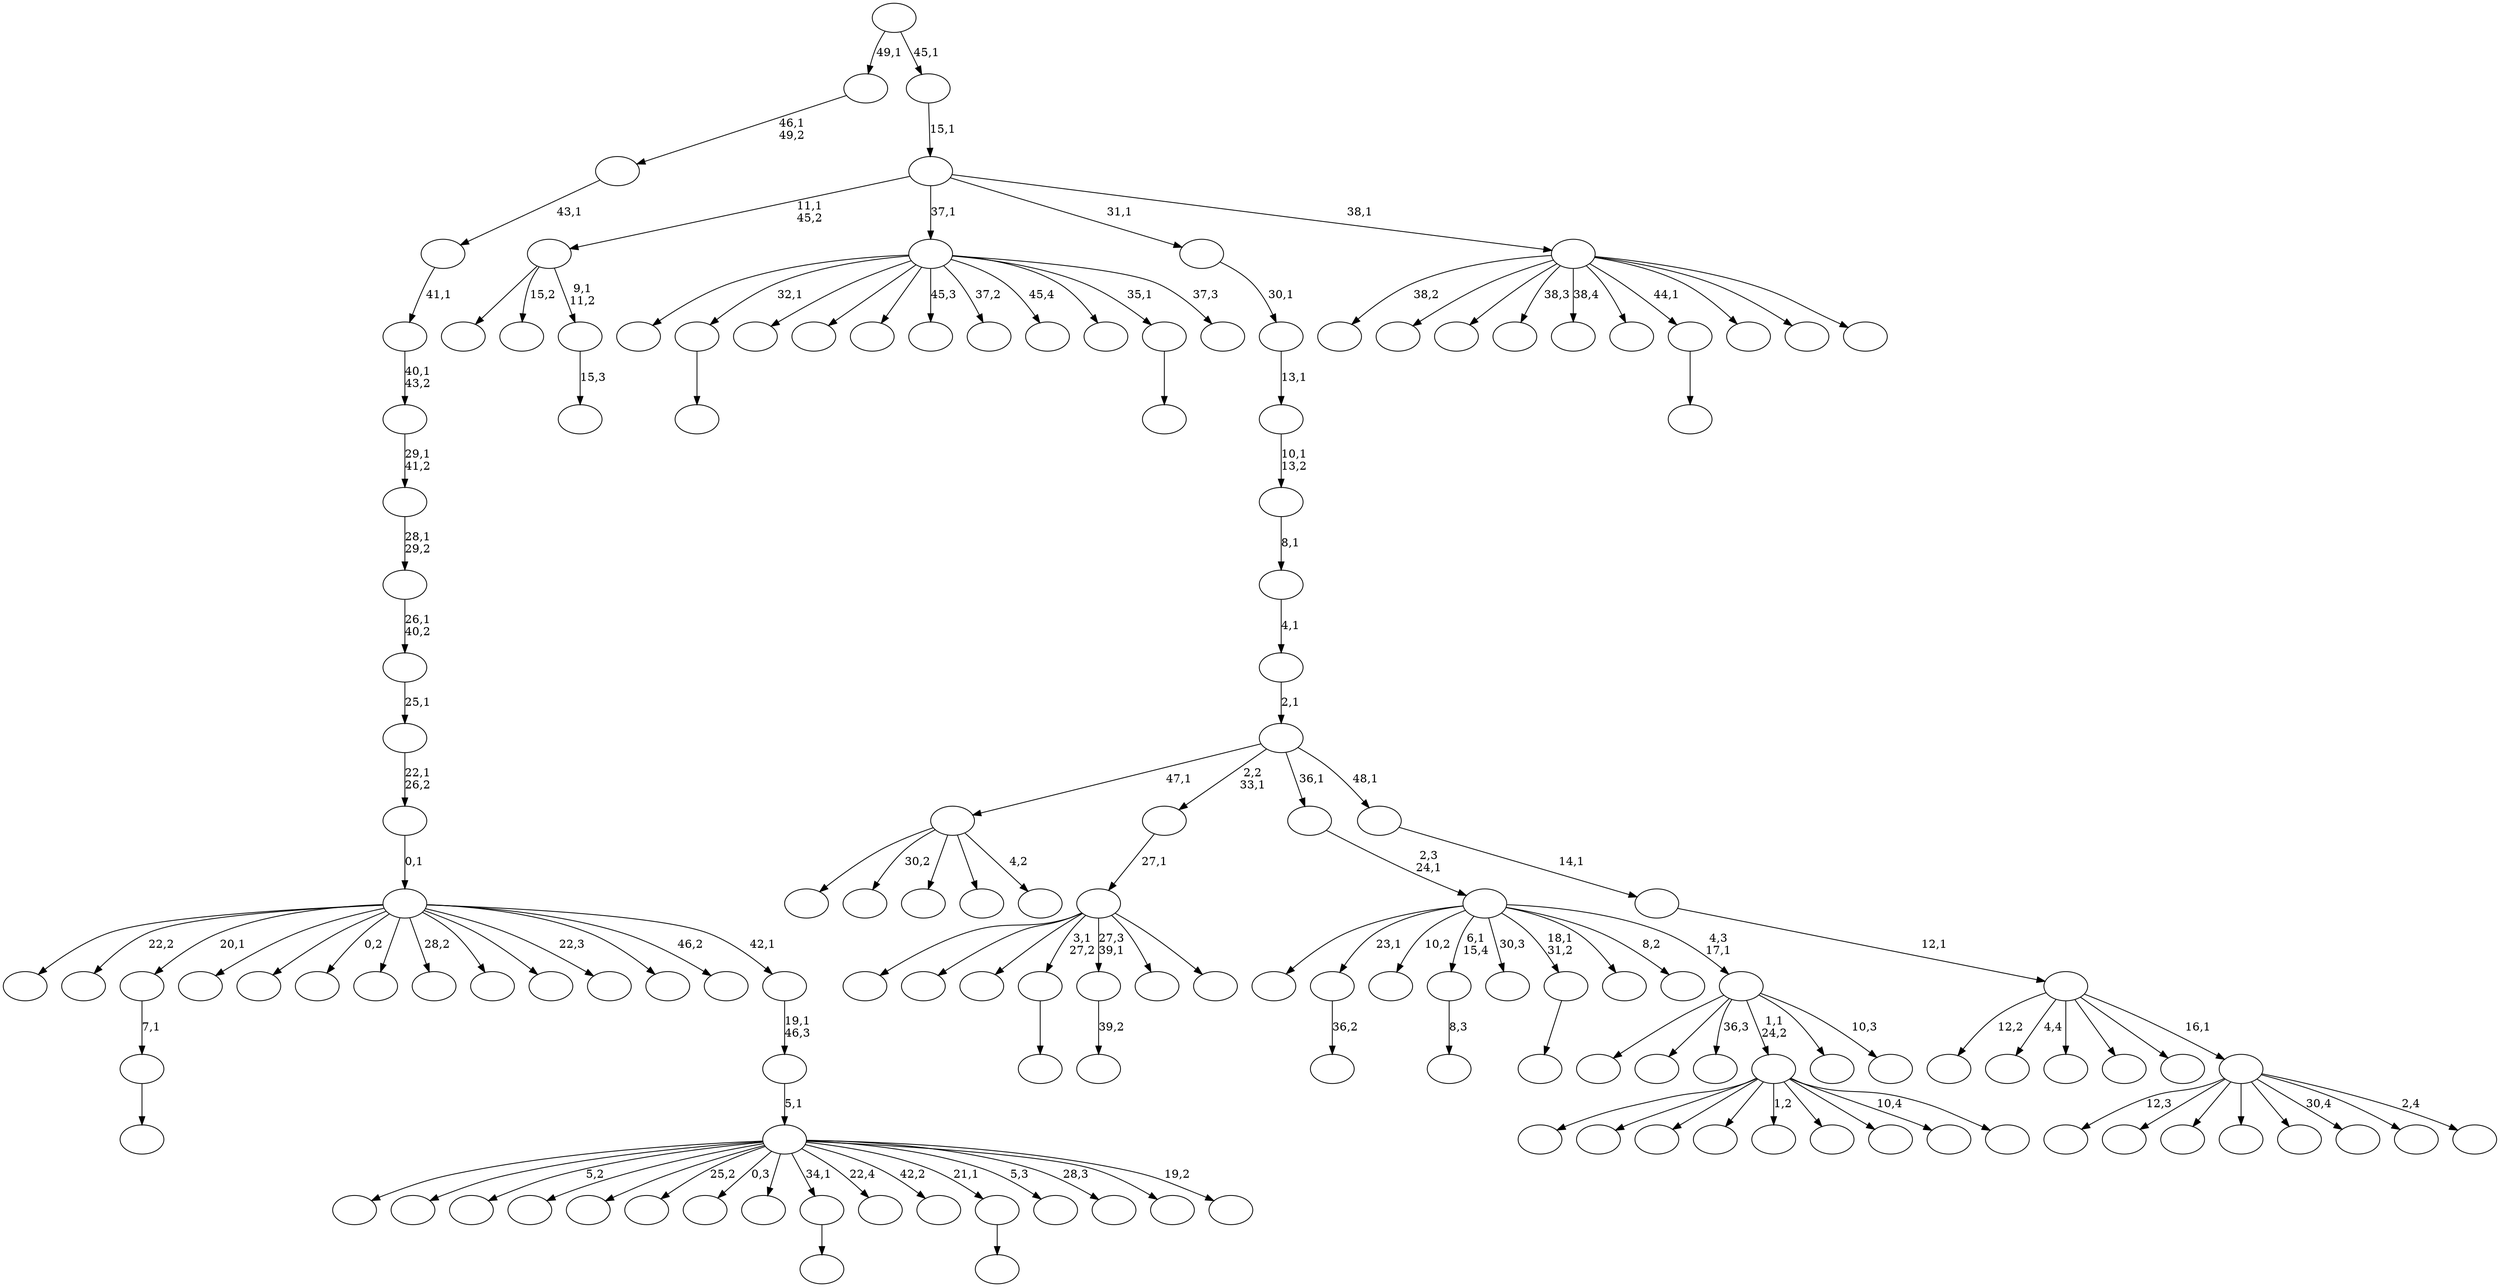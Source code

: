 digraph T {
	150 [label=""]
	149 [label=""]
	148 [label=""]
	147 [label=""]
	146 [label=""]
	145 [label=""]
	144 [label=""]
	143 [label=""]
	142 [label=""]
	141 [label=""]
	140 [label=""]
	139 [label=""]
	138 [label=""]
	137 [label=""]
	136 [label=""]
	135 [label=""]
	134 [label=""]
	133 [label=""]
	132 [label=""]
	131 [label=""]
	130 [label=""]
	129 [label=""]
	128 [label=""]
	127 [label=""]
	126 [label=""]
	125 [label=""]
	124 [label=""]
	123 [label=""]
	122 [label=""]
	121 [label=""]
	120 [label=""]
	119 [label=""]
	118 [label=""]
	117 [label=""]
	116 [label=""]
	115 [label=""]
	114 [label=""]
	113 [label=""]
	112 [label=""]
	111 [label=""]
	110 [label=""]
	109 [label=""]
	108 [label=""]
	107 [label=""]
	106 [label=""]
	105 [label=""]
	104 [label=""]
	103 [label=""]
	102 [label=""]
	101 [label=""]
	100 [label=""]
	99 [label=""]
	98 [label=""]
	97 [label=""]
	96 [label=""]
	95 [label=""]
	94 [label=""]
	93 [label=""]
	92 [label=""]
	91 [label=""]
	90 [label=""]
	89 [label=""]
	88 [label=""]
	87 [label=""]
	86 [label=""]
	85 [label=""]
	84 [label=""]
	83 [label=""]
	82 [label=""]
	81 [label=""]
	80 [label=""]
	79 [label=""]
	78 [label=""]
	77 [label=""]
	76 [label=""]
	75 [label=""]
	74 [label=""]
	73 [label=""]
	72 [label=""]
	71 [label=""]
	70 [label=""]
	69 [label=""]
	68 [label=""]
	67 [label=""]
	66 [label=""]
	65 [label=""]
	64 [label=""]
	63 [label=""]
	62 [label=""]
	61 [label=""]
	60 [label=""]
	59 [label=""]
	58 [label=""]
	57 [label=""]
	56 [label=""]
	55 [label=""]
	54 [label=""]
	53 [label=""]
	52 [label=""]
	51 [label=""]
	50 [label=""]
	49 [label=""]
	48 [label=""]
	47 [label=""]
	46 [label=""]
	45 [label=""]
	44 [label=""]
	43 [label=""]
	42 [label=""]
	41 [label=""]
	40 [label=""]
	39 [label=""]
	38 [label=""]
	37 [label=""]
	36 [label=""]
	35 [label=""]
	34 [label=""]
	33 [label=""]
	32 [label=""]
	31 [label=""]
	30 [label=""]
	29 [label=""]
	28 [label=""]
	27 [label=""]
	26 [label=""]
	25 [label=""]
	24 [label=""]
	23 [label=""]
	22 [label=""]
	21 [label=""]
	20 [label=""]
	19 [label=""]
	18 [label=""]
	17 [label=""]
	16 [label=""]
	15 [label=""]
	14 [label=""]
	13 [label=""]
	12 [label=""]
	11 [label=""]
	10 [label=""]
	9 [label=""]
	8 [label=""]
	7 [label=""]
	6 [label=""]
	5 [label=""]
	4 [label=""]
	3 [label=""]
	2 [label=""]
	1 [label=""]
	0 [label=""]
	141 -> 142 [label=""]
	136 -> 137 [label="36,2"]
	129 -> 130 [label="8,3"]
	121 -> 122 [label=""]
	120 -> 121 [label="7,1"]
	98 -> 99 [label=""]
	93 -> 102 [label=""]
	93 -> 101 [label="30,2"]
	93 -> 97 [label=""]
	93 -> 96 [label=""]
	93 -> 94 [label="4,2"]
	84 -> 85 [label=""]
	82 -> 83 [label=""]
	76 -> 77 [label="39,2"]
	67 -> 68 [label=""]
	64 -> 65 [label=""]
	58 -> 59 [label=""]
	55 -> 147 [label=""]
	55 -> 134 [label=""]
	55 -> 106 [label=""]
	55 -> 98 [label="3,1\n27,2"]
	55 -> 76 [label="27,3\n39,1"]
	55 -> 74 [label=""]
	55 -> 56 [label=""]
	54 -> 55 [label="27,1"]
	50 -> 150 [label=""]
	50 -> 139 [label=""]
	50 -> 118 [label=""]
	50 -> 105 [label=""]
	50 -> 103 [label="1,2"]
	50 -> 87 [label=""]
	50 -> 70 [label=""]
	50 -> 53 [label="10,4"]
	50 -> 51 [label=""]
	48 -> 49 [label="15,3"]
	47 -> 123 [label=""]
	47 -> 69 [label="15,2"]
	47 -> 48 [label="9,1\n11,2"]
	38 -> 140 [label=""]
	38 -> 133 [label=""]
	38 -> 126 [label="36,3"]
	38 -> 50 [label="1,1\n24,2"]
	38 -> 40 [label=""]
	38 -> 39 [label="10,3"]
	37 -> 146 [label=""]
	37 -> 136 [label="23,1"]
	37 -> 131 [label="10,2"]
	37 -> 129 [label="6,1\n15,4"]
	37 -> 115 [label="30,3"]
	37 -> 82 [label="18,1\n31,2"]
	37 -> 78 [label=""]
	37 -> 63 [label="8,2"]
	37 -> 38 [label="4,3\n17,1"]
	36 -> 37 [label="2,3\n24,1"]
	34 -> 145 [label=""]
	34 -> 141 [label="32,1"]
	34 -> 116 [label=""]
	34 -> 112 [label=""]
	34 -> 107 [label=""]
	34 -> 92 [label="45,3"]
	34 -> 88 [label="37,2"]
	34 -> 81 [label="45,4"]
	34 -> 62 [label=""]
	34 -> 58 [label="35,1"]
	34 -> 35 [label="37,3"]
	30 -> 135 [label=""]
	30 -> 124 [label=""]
	30 -> 113 [label="5,2"]
	30 -> 110 [label=""]
	30 -> 104 [label=""]
	30 -> 95 [label="25,2"]
	30 -> 90 [label="0,3"]
	30 -> 89 [label=""]
	30 -> 84 [label="34,1"]
	30 -> 72 [label="22,4"]
	30 -> 71 [label="42,2"]
	30 -> 67 [label="21,1"]
	30 -> 61 [label="5,3"]
	30 -> 42 [label="28,3"]
	30 -> 41 [label=""]
	30 -> 31 [label="19,2"]
	29 -> 30 [label="5,1"]
	28 -> 29 [label="19,1\n46,3"]
	27 -> 149 [label=""]
	27 -> 125 [label="22,2"]
	27 -> 120 [label="20,1"]
	27 -> 109 [label=""]
	27 -> 100 [label=""]
	27 -> 80 [label="0,2"]
	27 -> 79 [label=""]
	27 -> 73 [label="28,2"]
	27 -> 66 [label=""]
	27 -> 57 [label=""]
	27 -> 52 [label="22,3"]
	27 -> 45 [label=""]
	27 -> 32 [label="46,2"]
	27 -> 28 [label="42,1"]
	26 -> 27 [label="0,1"]
	25 -> 26 [label="22,1\n26,2"]
	24 -> 25 [label="25,1"]
	23 -> 24 [label="26,1\n40,2"]
	22 -> 23 [label="28,1\n29,2"]
	21 -> 22 [label="29,1\n41,2"]
	20 -> 21 [label="40,1\n43,2"]
	19 -> 20 [label="41,1"]
	18 -> 19 [label="43,1"]
	17 -> 18 [label="46,1\n49,2"]
	15 -> 143 [label="12,3"]
	15 -> 132 [label=""]
	15 -> 127 [label=""]
	15 -> 119 [label=""]
	15 -> 86 [label=""]
	15 -> 75 [label="30,4"]
	15 -> 60 [label=""]
	15 -> 16 [label="2,4"]
	14 -> 148 [label="12,2"]
	14 -> 138 [label="4,4"]
	14 -> 91 [label=""]
	14 -> 46 [label=""]
	14 -> 33 [label=""]
	14 -> 15 [label="16,1"]
	13 -> 14 [label="12,1"]
	12 -> 13 [label="14,1"]
	11 -> 93 [label="47,1"]
	11 -> 54 [label="2,2\n33,1"]
	11 -> 36 [label="36,1"]
	11 -> 12 [label="48,1"]
	10 -> 11 [label="2,1"]
	9 -> 10 [label="4,1"]
	8 -> 9 [label="8,1"]
	7 -> 8 [label="10,1\n13,2"]
	6 -> 7 [label="13,1"]
	5 -> 6 [label="30,1"]
	3 -> 144 [label="38,2"]
	3 -> 128 [label=""]
	3 -> 117 [label=""]
	3 -> 114 [label="38,3"]
	3 -> 111 [label="38,4"]
	3 -> 108 [label=""]
	3 -> 64 [label="44,1"]
	3 -> 44 [label=""]
	3 -> 43 [label=""]
	3 -> 4 [label=""]
	2 -> 47 [label="11,1\n45,2"]
	2 -> 34 [label="37,1"]
	2 -> 5 [label="31,1"]
	2 -> 3 [label="38,1"]
	1 -> 2 [label="15,1"]
	0 -> 17 [label="49,1"]
	0 -> 1 [label="45,1"]
}
